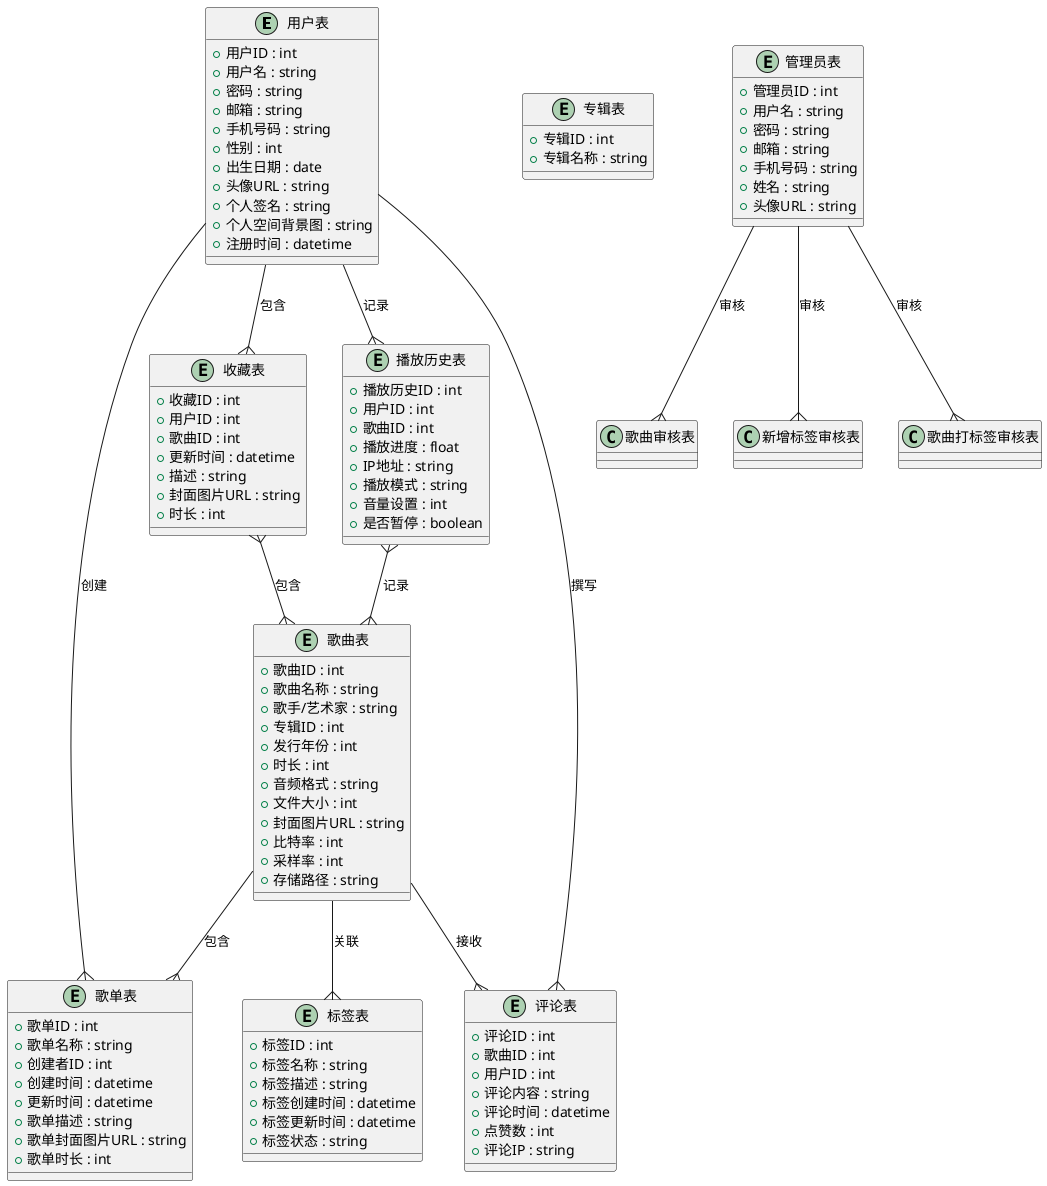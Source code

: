 ```plantuml
@startuml

entity 用户表 {
    + 用户ID : int
    + 用户名 : string
    + 密码 : string
    + 邮箱 : string
    + 手机号码 : string
    + 性别 : int
    + 出生日期 : date
    + 头像URL : string
    + 个人签名 : string
    + 个人空间背景图 : string
    + 注册时间 : datetime
}

entity 收藏表 {
    + 收藏ID : int
    + 用户ID : int
    + 歌曲ID : int
    + 更新时间 : datetime
    + 描述 : string
    + 封面图片URL : string
    + 时长 : int
}

entity 播放历史表 {
    + 播放历史ID : int
    + 用户ID : int
    + 歌曲ID : int
    + 播放进度 : float
    + IP地址 : string
    + 播放模式 : string
    + 音量设置 : int
    + 是否暂停 : boolean
}

entity 歌曲表 {
    + 歌曲ID : int
    + 歌曲名称 : string
    + 歌手/艺术家 : string
    + 专辑ID : int
    + 发行年份 : int
    + 时长 : int
    + 音频格式 : string
    + 文件大小 : int
    + 封面图片URL : string
    + 比特率 : int
    + 采样率 : int
    + 存储路径 : string
}

entity 歌单表 {
    + 歌单ID : int
    + 歌单名称 : string
    + 创建者ID : int
    + 创建时间 : datetime
    + 更新时间 : datetime
    + 歌单描述 : string
    + 歌单封面图片URL : string
    + 歌单时长 : int
}

entity 专辑表 {
    + 专辑ID : int
    + 专辑名称 : string
}

entity 评论表 {
    + 评论ID : int
    + 歌曲ID : int
    + 用户ID : int
    + 评论内容 : string
    + 评论时间 : datetime
    + 点赞数 : int
    + 评论IP : string
}

entity 标签表 {
    + 标签ID : int
    + 标签名称 : string
    + 标签描述 : string
    + 标签创建时间 : datetime
    + 标签更新时间 : datetime
    + 标签状态 : string
}

entity 管理员表 {
    + 管理员ID : int
    + 用户名 : string
    + 密码 : string
    + 邮箱 : string
    + 手机号码 : string
    + 姓名 : string
    + 头像URL : string
}

用户表 --{ 收藏表 : 包含
用户表 --{ 播放历史表 : 记录
用户表 --{ 评论表 : 撰写
用户表 --{ 歌单表 : 创建
收藏表 }--{ 歌曲表 : 包含
播放历史表 }--{ 歌曲表 : 记录
歌曲表 --{ 歌单表 : 包含
歌曲表 --{ 评论表 : 接收
歌曲表 --{ 标签表 : 关联
管理员表 --{ 歌曲审核表 : 审核
管理员表 --{ 新增标签审核表 : 审核
管理员表 --{ 歌曲打标签审核表 : 审核

@enduml
```